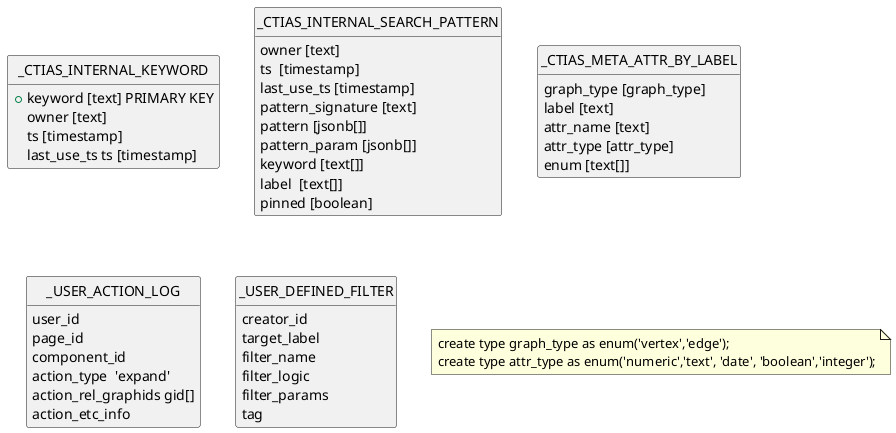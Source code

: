 @startuml

hide circle
hide empty members

entity _CTIAS_INTERNAL_KEYWORD {
    + keyword [text] PRIMARY KEY
    owner [text]
    ts [timestamp]
    last_use_ts ts [timestamp]
}


entity _CTIAS_INTERNAL_SEARCH_PATTERN {
    owner [text]
    ts  [timestamp]
    last_use_ts [timestamp]
    pattern_signature [text]
    pattern [jsonb[]]
    pattern_param [jsonb[]]
    keyword [text[]]
    label  [text[]]
    pinned [boolean]
}


entity _CTIAS_META_ATTR_BY_LABEL {
    graph_type [graph_type]
    label [text]
    attr_name [text]
    attr_type [attr_type]
    enum [text[]]
}


entity _USER_ACTION_LOG {
    user_id
    page_id
    component_id
    action_type  'expand'
    action_rel_graphids gid[]
    action_etc_info
}

entity _USER_DEFINED_FILTER {
    creator_id
    target_label
    filter_name
    filter_logic
    filter_params
    tag
}


note as n1
    create type graph_type as enum('vertex','edge');
    create type attr_type as enum('numeric','text', 'date', 'boolean','integer');
end note




'
'
'' zero or one
'A |o--o| B
'
'' exactly one
'C ||--|| D
'
'' zero or many
'E }o--o{ F
'
'' one or many
'G }|--|{ H

@enduml